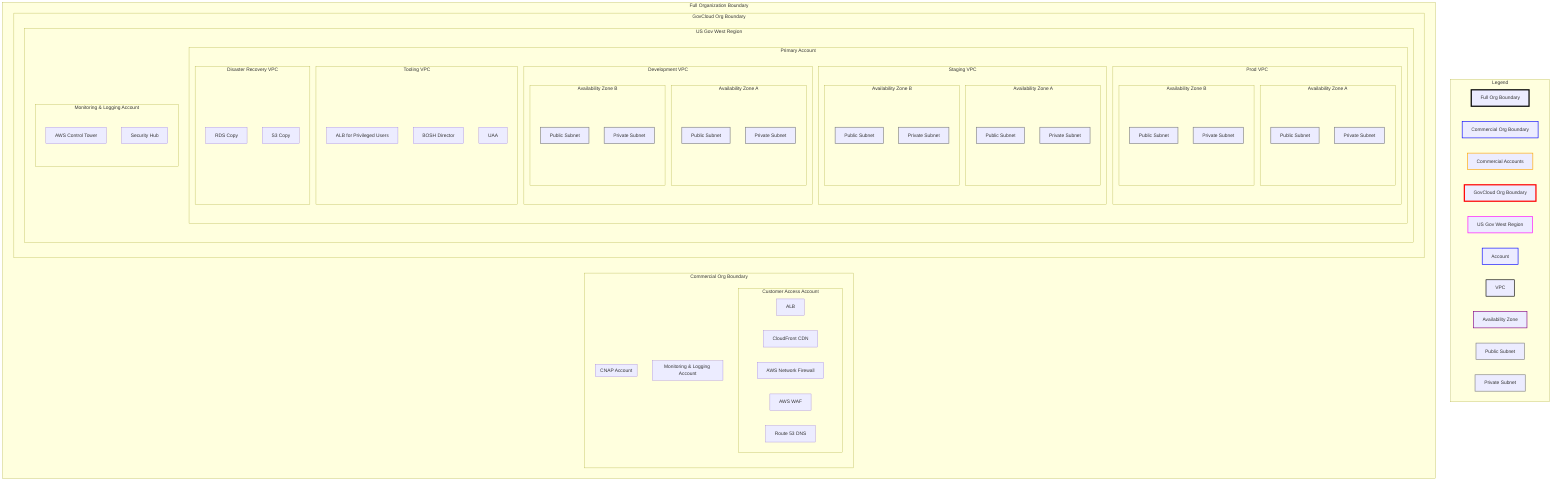 flowchart TB

%% Legend
subgraph Legend [Legend]
  LegendOutline1[Full Org Boundary]:::fullorgstyle
  LegendOutline2[Commercial Org Boundary]:::commercialstyle
  LegendOutline3[Commercial Accounts]:::commercialacctstyle
  LegendOutline4[GovCloud Org Boundary]:::govcloudstyle
  LegendOutline5[US Gov West Region]:::usgovstyle
  LegendOutline6[Account]:::accountstyle
  LegendOutline7[VPC]:::vpcstyle
  LegendOutline8[Availability Zone]:::azstyle
  LegendOutline9[Public Subnet]:::publicsubnetstyle
  LegendOutline10[Private Subnet]:::privatesubnetstyle
end

%% Full Organization Boundary
subgraph FullOrg [Full Organization Boundary]
  classDef fullorgstyle stroke-width:4px,stroke:#000000
  
  %% Commercial Org Boundary
  subgraph CommercialOrg [Commercial Org Boundary]
    classDef commercialstyle stroke-width:2px,stroke:#0000FF
    
    %% Commercial Accounts
    subgraph CustomerAccess [Customer Access Account]
      classDef commercialacctstyle stroke-width:2px,stroke:#FFA500
      ALB[ALB]
      CDN[CloudFront CDN]
      Firewall[AWS Network Firewall]
      WAF[AWS WAF]
      DNS[Route 53 DNS]
    end
    
    subgraph MonitoringLogging [Monitoring & Logging Account]
      classDef commercialacctstyle stroke-width:2px,stroke:#FFA500
    end
    
    subgraph CNAP [CNAP Account]
      classDef commercialacctstyle stroke-width:2px,stroke:#FFA500
    end
    
  end
  
  %% GovCloud Org Boundary
  subgraph GovCloudOrg [GovCloud Org Boundary]
    classDef govcloudstyle stroke-width:4px,stroke:#FF0000
    
    %% US Gov West Region
    subgraph USGovWest [US Gov West Region]
      classDef usgovstyle stroke-width:2px,stroke:#FF00FF
      
      %% Primary Account
      subgraph PrimaryAccount [Primary Account]
        classDef accountstyle stroke-width:2px,stroke:#0000FF
        
        %% Prod VPC
        subgraph ProdVPC [Prod VPC]
          classDef vpcstyle stroke-width:2px,stroke:#000000
          
          %% Availability Zone A
          subgraph AZA_Prod [Availability Zone A]
            classDef azstyle stroke-width:2px,stroke:#800080
            PublicSubnetA1_Prod[Public Subnet]:::publicsubnetstyle
            PrivateSubnetA1_Prod[Private Subnet]:::privatesubnetstyle
          end
          
          %% Availability Zone B
          subgraph AZB_Prod [Availability Zone B]
            classDef azstyle stroke-width:2px,stroke:#800080
            PublicSubnetB1_Prod[Public Subnet]:::publicsubnetstyle
            PrivateSubnetB1_Prod[Private Subnet]:::privatesubnetstyle
          end
          
        end
        
        %% Staging VPC
        subgraph StagingVPC [Staging VPC]
          classDef vpcstyle stroke-width:2px,stroke:#000000
          
          %% Availability Zone A
          subgraph AZA_Staging [Availability Zone A]
            classDef azstyle stroke-width:2px,stroke:#800080
            PublicSubnetA1_Staging[Public Subnet]:::publicsubnetstyle
            PrivateSubnetA1_Staging[Private Subnet]:::privatesubnetstyle
          end
          
          %% Availability Zone B
          subgraph AZB_Staging [Availability Zone B]
            classDef azstyle stroke-width:2px,stroke:#800080
            PublicSubnetB1_Staging[Public Subnet]:::publicsubnetstyle
            PrivateSubnetB1_Staging[Private Subnet]:::privatesubnetstyle
          end
          
        end
        
        %% Development VPC
        subgraph DevVPC [Development VPC]
          classDef vpcstyle stroke-width:2px,stroke:#000000
          
          %% Availability Zone A
          subgraph AZA_Dev [Availability Zone A]
            classDef azstyle stroke-width:2px,stroke:#800080
            PublicSubnetA1_Dev[Public Subnet]:::publicsubnetstyle
            PrivateSubnetA1_Dev[Private Subnet]:::privatesubnetstyle
          end
          
          %% Availability Zone B
          subgraph AZB_Dev [Availability Zone B]
            classDef azstyle stroke-width:2px,stroke:#800080
            PublicSubnetB1_Dev[Public Subnet]:::publicsubnetstyle
            PrivateSubnetB1_Dev[Private Subnet]:::privatesubnetstyle
          end
          
        end
        
        %% Tooling VPC
        subgraph ToolingVPC [Tooling VPC]
          classDef vpcstyle stroke-width:2px,stroke:#000000
          ALB_Tooling[ALB for Privileged Users]
          BOSH_Tooling[BOSH Director]
          UAA_Tooling[UAA]
        end
        
        %% Disaster Recovery VPC
        subgraph DRVPC [Disaster Recovery VPC]
          classDef vpcstyle stroke-width:2px,stroke:#000000
          RDS_DR[RDS Copy]
          S3_DR[S3 Copy]
        end
        
      end
      
      %% Monitoring & Logging Account
      subgraph MonLogAccount [Monitoring & Logging Account]
        classDef accountstyle stroke-width:2px,stroke:#0000FF
        ControlTower[AWS Control Tower]
        SecurityHub[Security Hub]
      end
      
    end
    
  end
  
end

classDef publicsubnetstyle stroke-width:2px,stroke:#808080;
classDef privatesubnetstyle stroke-width:2px,stroke:#808080;